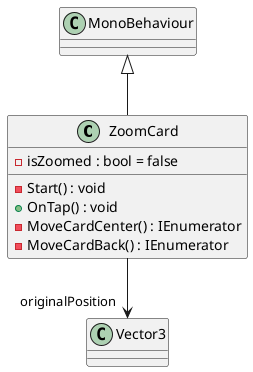 @startuml
class ZoomCard {
    - isZoomed : bool = false
    - Start() : void
    + OnTap() : void
    - MoveCardCenter() : IEnumerator
    - MoveCardBack() : IEnumerator
}
MonoBehaviour <|-- ZoomCard
ZoomCard --> "originalPosition" Vector3
@enduml
